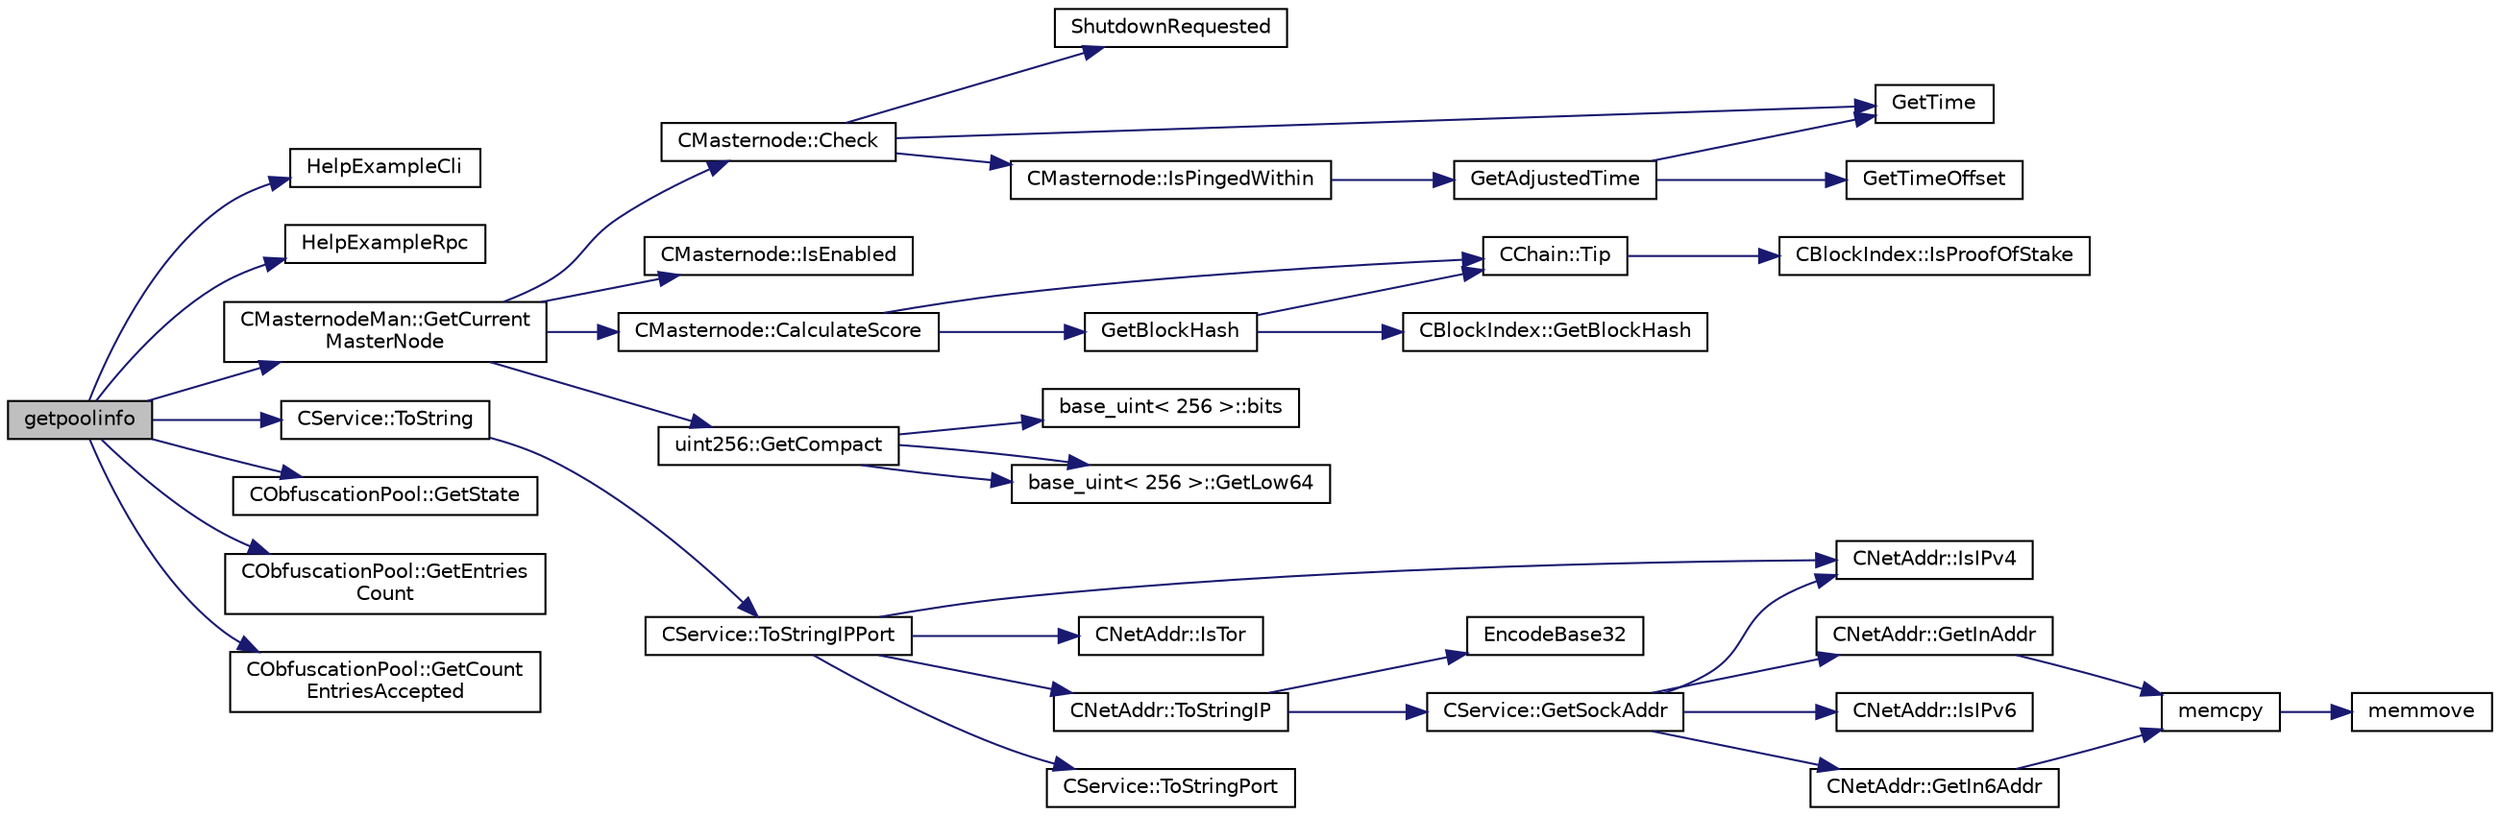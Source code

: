 digraph "getpoolinfo"
{
  edge [fontname="Helvetica",fontsize="10",labelfontname="Helvetica",labelfontsize="10"];
  node [fontname="Helvetica",fontsize="10",shape=record];
  rankdir="LR";
  Node197 [label="getpoolinfo",height=0.2,width=0.4,color="black", fillcolor="grey75", style="filled", fontcolor="black"];
  Node197 -> Node198 [color="midnightblue",fontsize="10",style="solid",fontname="Helvetica"];
  Node198 [label="HelpExampleCli",height=0.2,width=0.4,color="black", fillcolor="white", style="filled",URL="$rpcserver_8cpp.html#ac01ac6eab5467567ed0da106814e04ec"];
  Node197 -> Node199 [color="midnightblue",fontsize="10",style="solid",fontname="Helvetica"];
  Node199 [label="HelpExampleRpc",height=0.2,width=0.4,color="black", fillcolor="white", style="filled",URL="$rpcserver_8cpp.html#a06ea60e24e5a1053a14a11b1009bf9ef"];
  Node197 -> Node200 [color="midnightblue",fontsize="10",style="solid",fontname="Helvetica"];
  Node200 [label="CMasternodeMan::GetCurrent\lMasterNode",height=0.2,width=0.4,color="black", fillcolor="white", style="filled",URL="$class_c_masternode_man.html#a2b3a91870855e8fcb9b2b6e00c35197f",tooltip="Get the current winner for this block. "];
  Node200 -> Node201 [color="midnightblue",fontsize="10",style="solid",fontname="Helvetica"];
  Node201 [label="CMasternode::Check",height=0.2,width=0.4,color="black", fillcolor="white", style="filled",URL="$class_c_masternode.html#aa5892c0b8ec6d2a05cbb081cb1e0aa3c"];
  Node201 -> Node202 [color="midnightblue",fontsize="10",style="solid",fontname="Helvetica"];
  Node202 [label="ShutdownRequested",height=0.2,width=0.4,color="black", fillcolor="white", style="filled",URL="$init_8cpp.html#a6f201ca9fe6b594f1985c12b4482ea5a"];
  Node201 -> Node203 [color="midnightblue",fontsize="10",style="solid",fontname="Helvetica"];
  Node203 [label="GetTime",height=0.2,width=0.4,color="black", fillcolor="white", style="filled",URL="$utiltime_8cpp.html#a46fac5fba8ba905b5f9acb364f5d8c6f",tooltip="For unit testing. "];
  Node201 -> Node204 [color="midnightblue",fontsize="10",style="solid",fontname="Helvetica"];
  Node204 [label="CMasternode::IsPingedWithin",height=0.2,width=0.4,color="black", fillcolor="white", style="filled",URL="$class_c_masternode.html#ab4d54c22f0e31b0d2ee111c6b11d7e72"];
  Node204 -> Node205 [color="midnightblue",fontsize="10",style="solid",fontname="Helvetica"];
  Node205 [label="GetAdjustedTime",height=0.2,width=0.4,color="black", fillcolor="white", style="filled",URL="$timedata_8cpp.html#a09f81b9c7650f898cf3cf305b87547e6"];
  Node205 -> Node203 [color="midnightblue",fontsize="10",style="solid",fontname="Helvetica"];
  Node205 -> Node206 [color="midnightblue",fontsize="10",style="solid",fontname="Helvetica"];
  Node206 [label="GetTimeOffset",height=0.2,width=0.4,color="black", fillcolor="white", style="filled",URL="$timedata_8cpp.html#a50ca5344c75631267633f15cfe5e983e",tooltip="\"Never go to sea with two chronometers; take one or three.\" Our three time sources are: ..."];
  Node200 -> Node207 [color="midnightblue",fontsize="10",style="solid",fontname="Helvetica"];
  Node207 [label="CMasternode::IsEnabled",height=0.2,width=0.4,color="black", fillcolor="white", style="filled",URL="$class_c_masternode.html#a08782379f6ba10e9087b39f0cef19bce"];
  Node200 -> Node208 [color="midnightblue",fontsize="10",style="solid",fontname="Helvetica"];
  Node208 [label="CMasternode::CalculateScore",height=0.2,width=0.4,color="black", fillcolor="white", style="filled",URL="$class_c_masternode.html#a5193b7bca7224b39c455ddd39f0846f3"];
  Node208 -> Node209 [color="midnightblue",fontsize="10",style="solid",fontname="Helvetica"];
  Node209 [label="CChain::Tip",height=0.2,width=0.4,color="black", fillcolor="white", style="filled",URL="$class_c_chain.html#a40ccefec14f8f3195c08c827af8cf412",tooltip="Returns the index entry for the tip of this chain, or NULL if none. "];
  Node209 -> Node210 [color="midnightblue",fontsize="10",style="solid",fontname="Helvetica"];
  Node210 [label="CBlockIndex::IsProofOfStake",height=0.2,width=0.4,color="black", fillcolor="white", style="filled",URL="$class_c_block_index.html#a2438a891e9d43821c0d99e1bdac56fde"];
  Node208 -> Node211 [color="midnightblue",fontsize="10",style="solid",fontname="Helvetica"];
  Node211 [label="GetBlockHash",height=0.2,width=0.4,color="black", fillcolor="white", style="filled",URL="$masternode_8cpp.html#a32f5cbabfc2bd53c2f2daedf122a83cb"];
  Node211 -> Node209 [color="midnightblue",fontsize="10",style="solid",fontname="Helvetica"];
  Node211 -> Node212 [color="midnightblue",fontsize="10",style="solid",fontname="Helvetica"];
  Node212 [label="CBlockIndex::GetBlockHash",height=0.2,width=0.4,color="black", fillcolor="white", style="filled",URL="$class_c_block_index.html#a98490a2788c65cdd6ae9002b004dd74c"];
  Node200 -> Node213 [color="midnightblue",fontsize="10",style="solid",fontname="Helvetica"];
  Node213 [label="uint256::GetCompact",height=0.2,width=0.4,color="black", fillcolor="white", style="filled",URL="$classuint256.html#a62d6d46078edb8cdb742e2430a3b1998"];
  Node213 -> Node214 [color="midnightblue",fontsize="10",style="solid",fontname="Helvetica"];
  Node214 [label="base_uint\< 256 \>::bits",height=0.2,width=0.4,color="black", fillcolor="white", style="filled",URL="$classbase__uint.html#afe1eacc0b592cf184ac8ee0446997fbe",tooltip="Returns the position of the highest bit set plus one, or zero if the value is zero. "];
  Node213 -> Node215 [color="midnightblue",fontsize="10",style="solid",fontname="Helvetica"];
  Node215 [label="base_uint\< 256 \>::GetLow64",height=0.2,width=0.4,color="black", fillcolor="white", style="filled",URL="$classbase__uint.html#ad8dbf3216dd15a64f1598344ad7a71ea"];
  Node213 -> Node215 [color="midnightblue",fontsize="10",style="solid",fontname="Helvetica"];
  Node197 -> Node216 [color="midnightblue",fontsize="10",style="solid",fontname="Helvetica"];
  Node216 [label="CService::ToString",height=0.2,width=0.4,color="black", fillcolor="white", style="filled",URL="$class_c_service.html#a225473158bc07c87a6a862160d73cfea"];
  Node216 -> Node217 [color="midnightblue",fontsize="10",style="solid",fontname="Helvetica"];
  Node217 [label="CService::ToStringIPPort",height=0.2,width=0.4,color="black", fillcolor="white", style="filled",URL="$class_c_service.html#a224204c838b12eeb49ca7eabe6f75004"];
  Node217 -> Node218 [color="midnightblue",fontsize="10",style="solid",fontname="Helvetica"];
  Node218 [label="CNetAddr::IsIPv4",height=0.2,width=0.4,color="black", fillcolor="white", style="filled",URL="$class_c_net_addr.html#a7021b79e9a33c342b68db09dbb6c2293"];
  Node217 -> Node219 [color="midnightblue",fontsize="10",style="solid",fontname="Helvetica"];
  Node219 [label="CNetAddr::IsTor",height=0.2,width=0.4,color="black", fillcolor="white", style="filled",URL="$class_c_net_addr.html#a4db37b4997ff3b8c57959f2aa915a9a3"];
  Node217 -> Node220 [color="midnightblue",fontsize="10",style="solid",fontname="Helvetica"];
  Node220 [label="CNetAddr::ToStringIP",height=0.2,width=0.4,color="black", fillcolor="white", style="filled",URL="$class_c_net_addr.html#a0c8d9b5ed3824546ff4dccca3b28b073"];
  Node220 -> Node221 [color="midnightblue",fontsize="10",style="solid",fontname="Helvetica"];
  Node221 [label="EncodeBase32",height=0.2,width=0.4,color="black", fillcolor="white", style="filled",URL="$utilstrencodings_8cpp.html#a71aa75e646de8a10971f887bc71d9a75"];
  Node220 -> Node222 [color="midnightblue",fontsize="10",style="solid",fontname="Helvetica"];
  Node222 [label="CService::GetSockAddr",height=0.2,width=0.4,color="black", fillcolor="white", style="filled",URL="$class_c_service.html#ac4c6d655fab3af40937f0b0c65581745"];
  Node222 -> Node218 [color="midnightblue",fontsize="10",style="solid",fontname="Helvetica"];
  Node222 -> Node223 [color="midnightblue",fontsize="10",style="solid",fontname="Helvetica"];
  Node223 [label="CNetAddr::GetInAddr",height=0.2,width=0.4,color="black", fillcolor="white", style="filled",URL="$class_c_net_addr.html#a4f73432c55d4acb6b9e4c54833eefea6"];
  Node223 -> Node224 [color="midnightblue",fontsize="10",style="solid",fontname="Helvetica"];
  Node224 [label="memcpy",height=0.2,width=0.4,color="black", fillcolor="white", style="filled",URL="$glibc__compat_8cpp.html#a0f46826ab0466591e136db24394923cf"];
  Node224 -> Node225 [color="midnightblue",fontsize="10",style="solid",fontname="Helvetica"];
  Node225 [label="memmove",height=0.2,width=0.4,color="black", fillcolor="white", style="filled",URL="$glibc__compat_8cpp.html#a9778d49e9029dd75bc53ecbbf9f5e9a1"];
  Node222 -> Node226 [color="midnightblue",fontsize="10",style="solid",fontname="Helvetica"];
  Node226 [label="CNetAddr::IsIPv6",height=0.2,width=0.4,color="black", fillcolor="white", style="filled",URL="$class_c_net_addr.html#aad5f7a372c56ccf4d773f728b6b46e18"];
  Node222 -> Node227 [color="midnightblue",fontsize="10",style="solid",fontname="Helvetica"];
  Node227 [label="CNetAddr::GetIn6Addr",height=0.2,width=0.4,color="black", fillcolor="white", style="filled",URL="$class_c_net_addr.html#a3616012f94b27148e5b8e27d943d4884"];
  Node227 -> Node224 [color="midnightblue",fontsize="10",style="solid",fontname="Helvetica"];
  Node217 -> Node228 [color="midnightblue",fontsize="10",style="solid",fontname="Helvetica"];
  Node228 [label="CService::ToStringPort",height=0.2,width=0.4,color="black", fillcolor="white", style="filled",URL="$class_c_service.html#a95d6f24b6a613fca24734ba4e38ef3dc"];
  Node197 -> Node229 [color="midnightblue",fontsize="10",style="solid",fontname="Helvetica"];
  Node229 [label="CObfuscationPool::GetState",height=0.2,width=0.4,color="black", fillcolor="white", style="filled",URL="$class_c_obfuscation_pool.html#a38bb07f27e294022673ac6a83d18649d"];
  Node197 -> Node230 [color="midnightblue",fontsize="10",style="solid",fontname="Helvetica"];
  Node230 [label="CObfuscationPool::GetEntries\lCount",height=0.2,width=0.4,color="black", fillcolor="white", style="filled",URL="$class_c_obfuscation_pool.html#aedc697c39350c594b54161ff79aec21f"];
  Node197 -> Node231 [color="midnightblue",fontsize="10",style="solid",fontname="Helvetica"];
  Node231 [label="CObfuscationPool::GetCount\lEntriesAccepted",height=0.2,width=0.4,color="black", fillcolor="white", style="filled",URL="$class_c_obfuscation_pool.html#aadd23259de92eca6317dd2c91cf043d8",tooltip="Get the count of the accepted entries. "];
}
